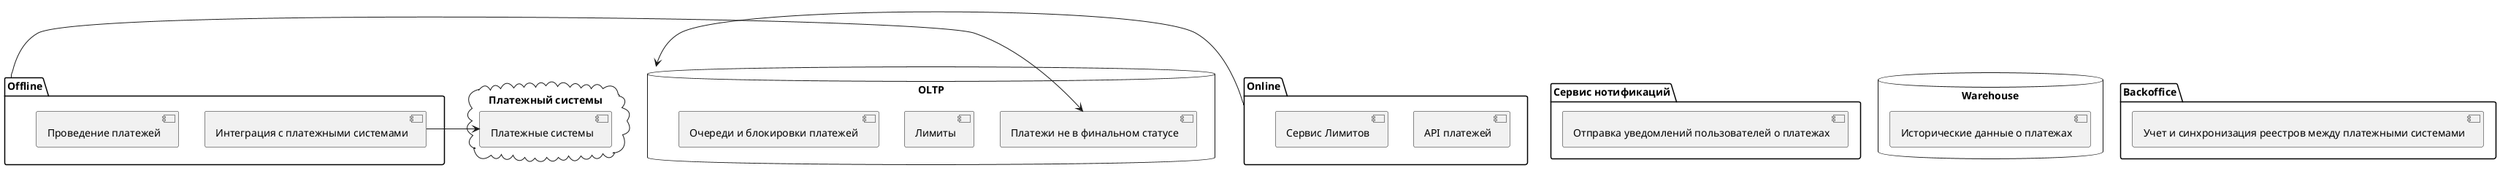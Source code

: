 @startuml
'https://plantuml.com/component-diagram

package "Online" {
    [API платежей]
    [Сервис Лимитов]
}

package "Offline" {
  [Проведение платежей]
  [Интеграция с платежными системами]
}

package "Сервис нотификаций" {
    [Отправка уведомлений пользователей о платежах]

}

cloud "Платежный системы" {
    [Платежные системы]
}

database OLTP {
    [Лимиты]
    [Платежи не в финальном статусе]
    [Очереди и блокировки платежей ]
}

database Warehouse {
    [Исторические данные о платежах]
}

package "Backoffice" {
    [Учет и синхронизация реестров между платежными системами]
}

[Интеграция с платежными системами] -> [Платежные системы]

Offline -> [Платежи не в финальном статусе]
Online -> OLTP



@enduml